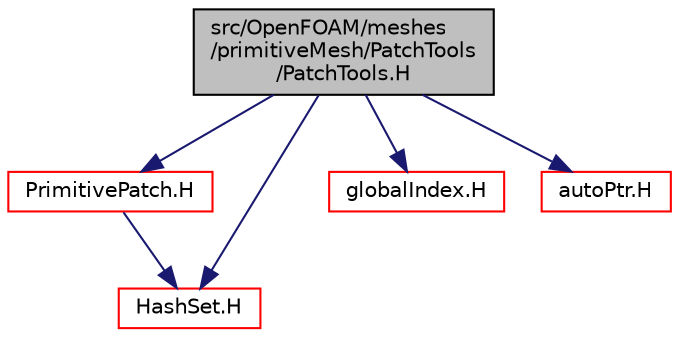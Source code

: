 digraph "src/OpenFOAM/meshes/primitiveMesh/PatchTools/PatchTools.H"
{
  bgcolor="transparent";
  edge [fontname="Helvetica",fontsize="10",labelfontname="Helvetica",labelfontsize="10"];
  node [fontname="Helvetica",fontsize="10",shape=record];
  Node1 [label="src/OpenFOAM/meshes\l/primitiveMesh/PatchTools\l/PatchTools.H",height=0.2,width=0.4,color="black", fillcolor="grey75", style="filled", fontcolor="black"];
  Node1 -> Node2 [color="midnightblue",fontsize="10",style="solid",fontname="Helvetica"];
  Node2 [label="PrimitivePatch.H",height=0.2,width=0.4,color="red",URL="$a09063.html"];
  Node2 -> Node3 [color="midnightblue",fontsize="10",style="solid",fontname="Helvetica"];
  Node3 [label="HashSet.H",height=0.2,width=0.4,color="red",URL="$a07876.html"];
  Node1 -> Node3 [color="midnightblue",fontsize="10",style="solid",fontname="Helvetica"];
  Node1 -> Node4 [color="midnightblue",fontsize="10",style="solid",fontname="Helvetica"];
  Node4 [label="globalIndex.H",height=0.2,width=0.4,color="red",URL="$a08912.html"];
  Node1 -> Node5 [color="midnightblue",fontsize="10",style="solid",fontname="Helvetica"];
  Node5 [label="autoPtr.H",height=0.2,width=0.4,color="red",URL="$a08761.html"];
}

